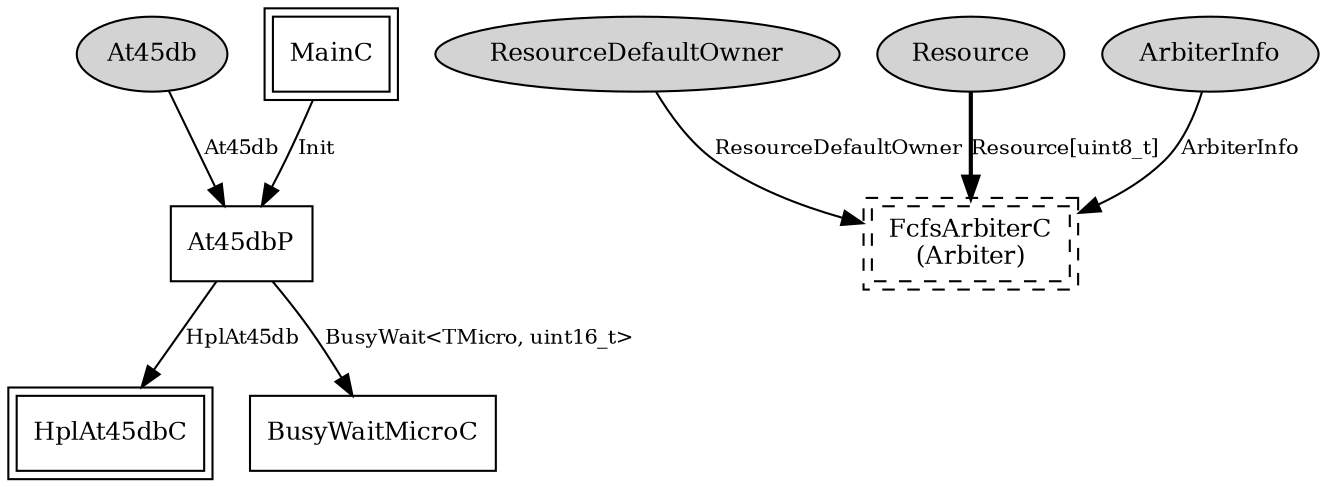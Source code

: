 digraph "tos.chips.at45db.At45dbC" {
  n0x2ace83abc8d8 [shape=ellipse, style=filled, label="At45db", fontsize=12];
  "At45dbP" [fontsize=12, shape=box, URL="../chtml/tos.chips.at45db.At45dbP.html"];
  n0x2ace83ab7a28 [shape=ellipse, style=filled, label="ResourceDefaultOwner", fontsize=12];
  "At45dbC.Arbiter" [fontsize=12, shape=box,peripheries=2, style=dashed, label="FcfsArbiterC\n(Arbiter)", URL="../chtml/tos.system.FcfsArbiterC.html"];
  n0x2ace83ab8d70 [shape=ellipse, style=filled, label="Resource", fontsize=12];
  "At45dbC.Arbiter" [fontsize=12, shape=box,peripheries=2, style=dashed, label="FcfsArbiterC\n(Arbiter)", URL="../chtml/tos.system.FcfsArbiterC.html"];
  n0x2ace83ab6770 [shape=ellipse, style=filled, label="ArbiterInfo", fontsize=12];
  "At45dbC.Arbiter" [fontsize=12, shape=box,peripheries=2, style=dashed, label="FcfsArbiterC\n(Arbiter)", URL="../chtml/tos.system.FcfsArbiterC.html"];
  "MainC" [fontsize=12, shape=box,peripheries=2, URL="../chtml/tos.system.MainC.html"];
  "At45dbP" [fontsize=12, shape=box, URL="../chtml/tos.chips.at45db.At45dbP.html"];
  "At45dbP" [fontsize=12, shape=box, URL="../chtml/tos.chips.at45db.At45dbP.html"];
  "HplAt45dbC" [fontsize=12, shape=box,peripheries=2, URL="../chtml/tos.platforms.mica.chips.at45db.HplAt45dbC.html"];
  "At45dbP" [fontsize=12, shape=box, URL="../chtml/tos.chips.at45db.At45dbP.html"];
  "BusyWaitMicroC" [fontsize=12, shape=box, URL="../chtml/tos.platforms.micaz.BusyWaitMicroC.html"];
  "n0x2ace83abc8d8" -> "At45dbP" [label="At45db", URL="../ihtml/tos.chips.at45db.At45db.html", fontsize=10];
  "n0x2ace83ab7a28" -> "At45dbC.Arbiter" [label="ResourceDefaultOwner", URL="../ihtml/tos.interfaces.ResourceDefaultOwner.html", fontsize=10];
  "n0x2ace83ab8d70" -> "At45dbC.Arbiter" [label="Resource[uint8_t]", style=bold, URL="../ihtml/tos.interfaces.Resource.html", fontsize=10];
  "n0x2ace83ab6770" -> "At45dbC.Arbiter" [label="ArbiterInfo", URL="../ihtml/tos.interfaces.ArbiterInfo.html", fontsize=10];
  "MainC" -> "At45dbP" [label="Init", URL="../ihtml/tos.interfaces.Init.html", fontsize=10];
  "At45dbP" -> "HplAt45dbC" [label="HplAt45db", URL="../ihtml/tos.chips.at45db.HplAt45db.html", fontsize=10];
  "At45dbP" -> "BusyWaitMicroC" [label="BusyWait<TMicro, uint16_t>", URL="../ihtml/tos.lib.timer.BusyWait.html", fontsize=10];
}
